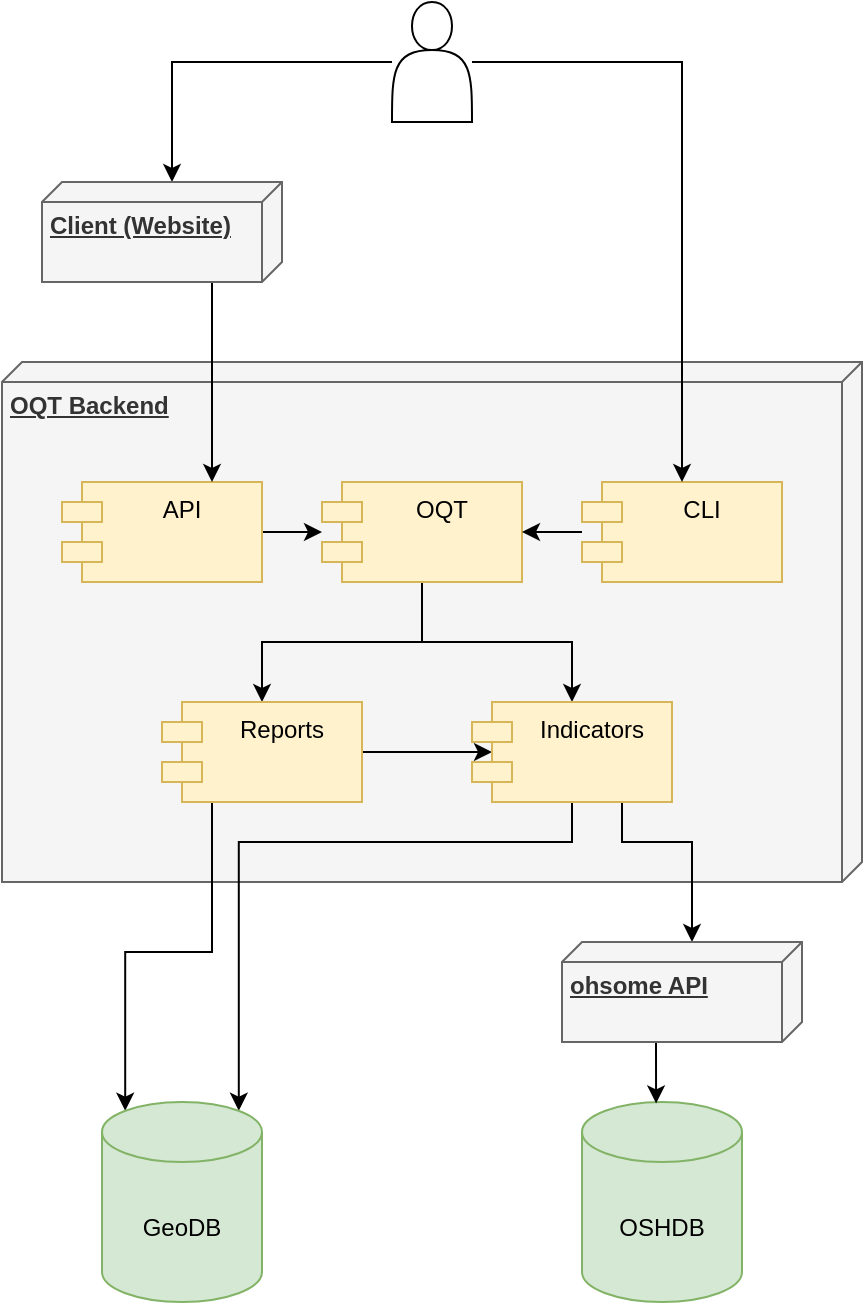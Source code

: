 <mxfile version="14.2.7" type="device"><diagram name="Page-1" id="5f0bae14-7c28-e335-631c-24af17079c00"><mxGraphModel dx="1422" dy="925" grid="1" gridSize="10" guides="1" tooltips="1" connect="1" arrows="1" fold="1" page="1" pageScale="1" pageWidth="1100" pageHeight="850" background="#ffffff" math="0" shadow="0"><root><mxCell id="0"/><mxCell id="1" parent="0"/><mxCell id="kQsZgYeemFJZX39HKId4-16" value="&lt;b&gt;OQT Backend&lt;/b&gt;" style="verticalAlign=top;align=left;spacingTop=8;spacingLeft=2;spacingRight=12;shape=cube;size=10;direction=south;fontStyle=4;html=1;fillColor=#f5f5f5;strokeColor=#666666;fontColor=#333333;" vertex="1" parent="1"><mxGeometry x="80" y="200" width="430" height="260" as="geometry"/></mxCell><mxCell id="kQsZgYeemFJZX39HKId4-8" style="edgeStyle=orthogonalEdgeStyle;rounded=0;orthogonalLoop=1;jettySize=auto;html=1;" edge="1" parent="1" source="kQsZgYeemFJZX39HKId4-5" target="kQsZgYeemFJZX39HKId4-6"><mxGeometry relative="1" as="geometry"/></mxCell><mxCell id="kQsZgYeemFJZX39HKId4-5" value="API" style="shape=module;align=left;spacingLeft=20;align=center;verticalAlign=top;fillColor=#fff2cc;strokeColor=#d6b656;" vertex="1" parent="1"><mxGeometry x="110" y="260" width="100" height="50" as="geometry"/></mxCell><mxCell id="kQsZgYeemFJZX39HKId4-32" style="edgeStyle=orthogonalEdgeStyle;rounded=0;orthogonalLoop=1;jettySize=auto;html=1;exitX=0.5;exitY=1;exitDx=0;exitDy=0;entryX=0.5;entryY=0;entryDx=0;entryDy=0;" edge="1" parent="1" source="kQsZgYeemFJZX39HKId4-6" target="kQsZgYeemFJZX39HKId4-11"><mxGeometry relative="1" as="geometry"/></mxCell><mxCell id="kQsZgYeemFJZX39HKId4-33" style="edgeStyle=orthogonalEdgeStyle;rounded=0;orthogonalLoop=1;jettySize=auto;html=1;exitX=0.5;exitY=1;exitDx=0;exitDy=0;" edge="1" parent="1" source="kQsZgYeemFJZX39HKId4-6" target="kQsZgYeemFJZX39HKId4-13"><mxGeometry relative="1" as="geometry"><mxPoint x="310" y="350" as="targetPoint"/></mxGeometry></mxCell><mxCell id="kQsZgYeemFJZX39HKId4-6" value="OQT" style="shape=module;align=left;spacingLeft=20;align=center;verticalAlign=top;fillColor=#fff2cc;strokeColor=#d6b656;" vertex="1" parent="1"><mxGeometry x="240" y="260" width="100" height="50" as="geometry"/></mxCell><mxCell id="kQsZgYeemFJZX39HKId4-10" style="edgeStyle=orthogonalEdgeStyle;rounded=0;orthogonalLoop=1;jettySize=auto;html=1;entryX=1;entryY=0.5;entryDx=0;entryDy=0;" edge="1" parent="1" source="kQsZgYeemFJZX39HKId4-7" target="kQsZgYeemFJZX39HKId4-6"><mxGeometry relative="1" as="geometry"/></mxCell><mxCell id="kQsZgYeemFJZX39HKId4-7" value="CLI" style="shape=module;align=left;spacingLeft=20;align=center;verticalAlign=top;fillColor=#fff2cc;strokeColor=#d6b656;" vertex="1" parent="1"><mxGeometry x="370" y="260" width="100" height="50" as="geometry"/></mxCell><mxCell id="kQsZgYeemFJZX39HKId4-29" style="edgeStyle=orthogonalEdgeStyle;rounded=0;orthogonalLoop=1;jettySize=auto;html=1;entryX=0.1;entryY=0.5;entryDx=0;entryDy=0;entryPerimeter=0;" edge="1" parent="1" source="kQsZgYeemFJZX39HKId4-11" target="kQsZgYeemFJZX39HKId4-13"><mxGeometry relative="1" as="geometry"/></mxCell><mxCell id="kQsZgYeemFJZX39HKId4-37" style="edgeStyle=orthogonalEdgeStyle;rounded=0;orthogonalLoop=1;jettySize=auto;html=1;exitX=0.25;exitY=1;exitDx=0;exitDy=0;entryX=0.145;entryY=0;entryDx=0;entryDy=4.35;entryPerimeter=0;" edge="1" parent="1" source="kQsZgYeemFJZX39HKId4-11" target="kQsZgYeemFJZX39HKId4-42"><mxGeometry relative="1" as="geometry"><mxPoint x="140" y="530" as="targetPoint"/></mxGeometry></mxCell><mxCell id="kQsZgYeemFJZX39HKId4-11" value="Reports" style="shape=module;align=left;spacingLeft=20;align=center;verticalAlign=top;fillColor=#fff2cc;strokeColor=#d6b656;" vertex="1" parent="1"><mxGeometry x="160" y="370" width="100" height="50" as="geometry"/></mxCell><mxCell id="kQsZgYeemFJZX39HKId4-27" value="" style="edgeStyle=orthogonalEdgeStyle;rounded=0;orthogonalLoop=1;jettySize=auto;html=1;entryX=0;entryY=0;entryDx=0;entryDy=55;entryPerimeter=0;exitX=0.75;exitY=1;exitDx=0;exitDy=0;" edge="1" parent="1" source="kQsZgYeemFJZX39HKId4-13" target="kQsZgYeemFJZX39HKId4-40"><mxGeometry relative="1" as="geometry"><mxPoint x="365" y="480" as="targetPoint"/><Array as="points"><mxPoint x="390" y="440"/><mxPoint x="425" y="440"/></Array></mxGeometry></mxCell><mxCell id="kQsZgYeemFJZX39HKId4-38" style="edgeStyle=orthogonalEdgeStyle;rounded=0;orthogonalLoop=1;jettySize=auto;html=1;exitX=0.5;exitY=1;exitDx=0;exitDy=0;entryX=0.855;entryY=0;entryDx=0;entryDy=4.35;entryPerimeter=0;" edge="1" parent="1" source="kQsZgYeemFJZX39HKId4-13" target="kQsZgYeemFJZX39HKId4-42"><mxGeometry relative="1" as="geometry"><mxPoint x="216.8" y="574.35" as="targetPoint"/><Array as="points"><mxPoint x="365" y="440"/><mxPoint x="198" y="440"/></Array></mxGeometry></mxCell><mxCell id="kQsZgYeemFJZX39HKId4-13" value="Indicators" style="shape=module;align=left;spacingLeft=20;align=center;verticalAlign=top;fillColor=#fff2cc;strokeColor=#d6b656;" vertex="1" parent="1"><mxGeometry x="315" y="370" width="100" height="50" as="geometry"/></mxCell><mxCell id="kQsZgYeemFJZX39HKId4-21" style="edgeStyle=orthogonalEdgeStyle;rounded=0;orthogonalLoop=1;jettySize=auto;html=1;entryX=0;entryY=0;entryDx=0;entryDy=55;entryPerimeter=0;" edge="1" parent="1" source="kQsZgYeemFJZX39HKId4-18" target="kQsZgYeemFJZX39HKId4-19"><mxGeometry relative="1" as="geometry"/></mxCell><mxCell id="kQsZgYeemFJZX39HKId4-22" style="edgeStyle=orthogonalEdgeStyle;rounded=0;orthogonalLoop=1;jettySize=auto;html=1;" edge="1" parent="1" source="kQsZgYeemFJZX39HKId4-18" target="kQsZgYeemFJZX39HKId4-7"><mxGeometry relative="1" as="geometry"/></mxCell><mxCell id="kQsZgYeemFJZX39HKId4-18" value="" style="shape=actor;whiteSpace=wrap;html=1;flipH=1;" vertex="1" parent="1"><mxGeometry x="275" y="20" width="40" height="60" as="geometry"/></mxCell><mxCell id="kQsZgYeemFJZX39HKId4-20" value="" style="rounded=0;orthogonalLoop=1;jettySize=auto;html=1;entryX=0.75;entryY=0;entryDx=0;entryDy=0;edgeStyle=elbowEdgeStyle;" edge="1" parent="1" source="kQsZgYeemFJZX39HKId4-19" target="kQsZgYeemFJZX39HKId4-5"><mxGeometry relative="1" as="geometry"/></mxCell><mxCell id="kQsZgYeemFJZX39HKId4-19" value="&lt;b&gt;Client (Website)&lt;/b&gt;" style="verticalAlign=top;align=left;spacingTop=8;spacingLeft=2;spacingRight=12;shape=cube;size=10;direction=south;fontStyle=4;html=1;fillColor=#f5f5f5;strokeColor=#666666;fontColor=#333333;" vertex="1" parent="1"><mxGeometry x="100" y="110" width="120" height="50" as="geometry"/></mxCell><mxCell id="kQsZgYeemFJZX39HKId4-24" value="OSHDB" style="shape=cylinder3;whiteSpace=wrap;html=1;boundedLbl=1;backgroundOutline=1;size=15;strokeColor=#82b366;fillColor=#d5e8d4;" vertex="1" parent="1"><mxGeometry x="370" y="570" width="80" height="100" as="geometry"/></mxCell><mxCell id="kQsZgYeemFJZX39HKId4-41" style="edgeStyle=orthogonalEdgeStyle;rounded=0;orthogonalLoop=1;jettySize=auto;html=1;exitX=0;exitY=0;exitDx=50;exitDy=65;exitPerimeter=0;entryX=0.463;entryY=0.007;entryDx=0;entryDy=0;entryPerimeter=0;" edge="1" parent="1" source="kQsZgYeemFJZX39HKId4-40" target="kQsZgYeemFJZX39HKId4-24"><mxGeometry relative="1" as="geometry"/></mxCell><mxCell id="kQsZgYeemFJZX39HKId4-40" value="&lt;b&gt;ohsome API&lt;/b&gt;" style="verticalAlign=top;align=left;spacingTop=8;spacingLeft=2;spacingRight=12;shape=cube;size=10;direction=south;fontStyle=4;html=1;fillColor=#f5f5f5;strokeColor=#666666;fontColor=#333333;" vertex="1" parent="1"><mxGeometry x="360" y="490" width="120" height="50" as="geometry"/></mxCell><mxCell id="kQsZgYeemFJZX39HKId4-42" value="GeoDB" style="shape=cylinder3;whiteSpace=wrap;html=1;boundedLbl=1;backgroundOutline=1;size=15;strokeColor=#82b366;fillColor=#d5e8d4;" vertex="1" parent="1"><mxGeometry x="130" y="570" width="80" height="100" as="geometry"/></mxCell></root></mxGraphModel></diagram></mxfile>